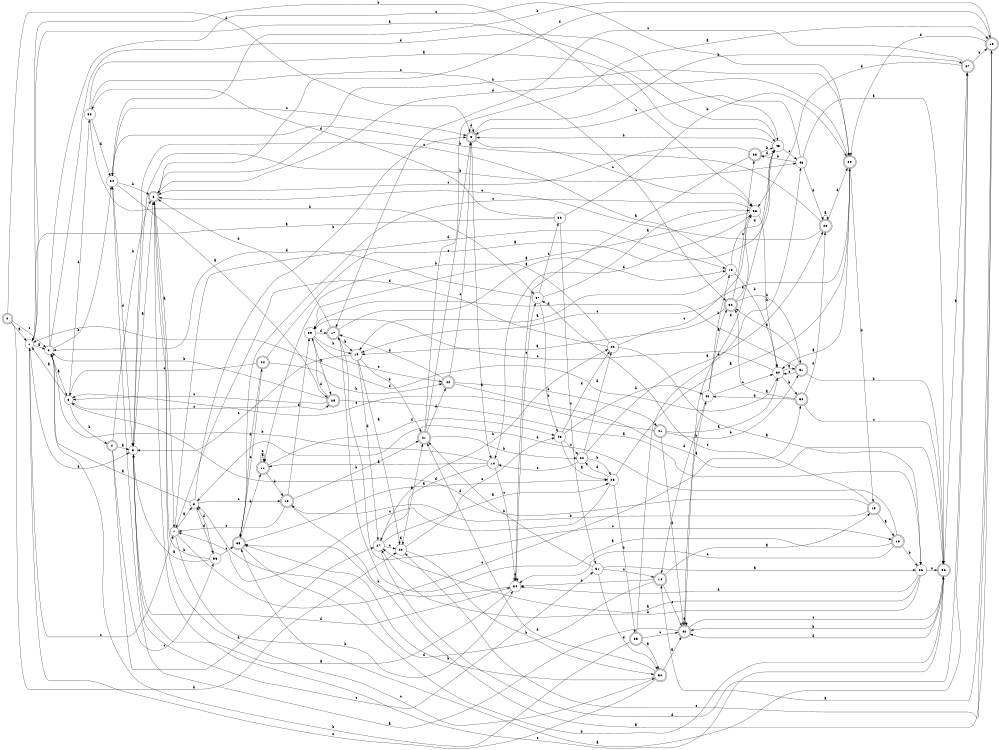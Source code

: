 digraph n46_10 {
__start0 [label="" shape="none"];

rankdir=LR;
size="8,5";

s0 [style="rounded,filled", color="black", fillcolor="white" shape="doublecircle", label="0"];
s1 [style="filled", color="black", fillcolor="white" shape="circle", label="1"];
s2 [style="filled", color="black", fillcolor="white" shape="circle", label="2"];
s3 [style="filled", color="black", fillcolor="white" shape="circle", label="3"];
s4 [style="rounded,filled", color="black", fillcolor="white" shape="doublecircle", label="4"];
s5 [style="filled", color="black", fillcolor="white" shape="circle", label="5"];
s6 [style="rounded,filled", color="black", fillcolor="white" shape="doublecircle", label="6"];
s7 [style="filled", color="black", fillcolor="white" shape="circle", label="7"];
s8 [style="filled", color="black", fillcolor="white" shape="circle", label="8"];
s9 [style="rounded,filled", color="black", fillcolor="white" shape="doublecircle", label="9"];
s10 [style="filled", color="black", fillcolor="white" shape="circle", label="10"];
s11 [style="rounded,filled", color="black", fillcolor="white" shape="doublecircle", label="11"];
s12 [style="rounded,filled", color="black", fillcolor="white" shape="doublecircle", label="12"];
s13 [style="rounded,filled", color="black", fillcolor="white" shape="doublecircle", label="13"];
s14 [style="rounded,filled", color="black", fillcolor="white" shape="doublecircle", label="14"];
s15 [style="rounded,filled", color="black", fillcolor="white" shape="doublecircle", label="15"];
s16 [style="rounded,filled", color="black", fillcolor="white" shape="doublecircle", label="16"];
s17 [style="rounded,filled", color="black", fillcolor="white" shape="doublecircle", label="17"];
s18 [style="filled", color="black", fillcolor="white" shape="circle", label="18"];
s19 [style="filled", color="black", fillcolor="white" shape="circle", label="19"];
s20 [style="filled", color="black", fillcolor="white" shape="circle", label="20"];
s21 [style="rounded,filled", color="black", fillcolor="white" shape="doublecircle", label="21"];
s22 [style="filled", color="black", fillcolor="white" shape="circle", label="22"];
s23 [style="rounded,filled", color="black", fillcolor="white" shape="doublecircle", label="23"];
s24 [style="filled", color="black", fillcolor="white" shape="circle", label="24"];
s25 [style="rounded,filled", color="black", fillcolor="white" shape="doublecircle", label="25"];
s26 [style="filled", color="black", fillcolor="white" shape="circle", label="26"];
s27 [style="filled", color="black", fillcolor="white" shape="circle", label="27"];
s28 [style="filled", color="black", fillcolor="white" shape="circle", label="28"];
s29 [style="rounded,filled", color="black", fillcolor="white" shape="doublecircle", label="29"];
s30 [style="filled", color="black", fillcolor="white" shape="circle", label="30"];
s31 [style="rounded,filled", color="black", fillcolor="white" shape="doublecircle", label="31"];
s32 [style="rounded,filled", color="black", fillcolor="white" shape="doublecircle", label="32"];
s33 [style="rounded,filled", color="black", fillcolor="white" shape="doublecircle", label="33"];
s34 [style="filled", color="black", fillcolor="white" shape="circle", label="34"];
s35 [style="rounded,filled", color="black", fillcolor="white" shape="doublecircle", label="35"];
s36 [style="rounded,filled", color="black", fillcolor="white" shape="doublecircle", label="36"];
s37 [style="rounded,filled", color="black", fillcolor="white" shape="doublecircle", label="37"];
s38 [style="filled", color="black", fillcolor="white" shape="circle", label="38"];
s39 [style="filled", color="black", fillcolor="white" shape="circle", label="39"];
s40 [style="rounded,filled", color="black", fillcolor="white" shape="doublecircle", label="40"];
s41 [style="rounded,filled", color="black", fillcolor="white" shape="doublecircle", label="41"];
s42 [style="rounded,filled", color="black", fillcolor="white" shape="doublecircle", label="42"];
s43 [style="filled", color="black", fillcolor="white" shape="circle", label="43"];
s44 [style="rounded,filled", color="black", fillcolor="white" shape="doublecircle", label="44"];
s45 [style="filled", color="black", fillcolor="white" shape="circle", label="45"];
s46 [style="filled", color="black", fillcolor="white" shape="circle", label="46"];
s47 [style="filled", color="black", fillcolor="white" shape="circle", label="47"];
s48 [style="filled", color="black", fillcolor="white" shape="circle", label="48"];
s49 [style="filled", color="black", fillcolor="white" shape="circle", label="49"];
s50 [style="filled", color="black", fillcolor="white" shape="circle", label="50"];
s51 [style="filled", color="black", fillcolor="white" shape="circle", label="51"];
s52 [style="rounded,filled", color="black", fillcolor="white" shape="doublecircle", label="52"];
s53 [style="filled", color="black", fillcolor="white" shape="circle", label="53"];
s54 [style="rounded,filled", color="black", fillcolor="white" shape="doublecircle", label="54"];
s55 [style="rounded,filled", color="black", fillcolor="white" shape="doublecircle", label="55"];
s56 [style="filled", color="black", fillcolor="white" shape="circle", label="56"];
s0 -> s1 [label="a"];
s0 -> s20 [label="b"];
s0 -> s2 [label="c"];
s0 -> s9 [label="d"];
s1 -> s2 [label="a"];
s1 -> s38 [label="b"];
s1 -> s7 [label="c"];
s1 -> s5 [label="d"];
s2 -> s3 [label="a"];
s2 -> s24 [label="b"];
s2 -> s29 [label="c"];
s2 -> s45 [label="d"];
s3 -> s1 [label="a"];
s3 -> s4 [label="b"];
s3 -> s25 [label="c"];
s3 -> s53 [label="d"];
s4 -> s5 [label="a"];
s4 -> s6 [label="b"];
s4 -> s56 [label="c"];
s4 -> s27 [label="d"];
s5 -> s6 [label="a"];
s5 -> s46 [label="b"];
s5 -> s51 [label="c"];
s5 -> s34 [label="d"];
s6 -> s7 [label="a"];
s6 -> s29 [label="b"];
s6 -> s52 [label="c"];
s6 -> s13 [label="d"];
s7 -> s8 [label="a"];
s7 -> s34 [label="b"];
s7 -> s54 [label="c"];
s7 -> s18 [label="d"];
s8 -> s2 [label="a"];
s8 -> s9 [label="b"];
s8 -> s12 [label="c"];
s8 -> s56 [label="d"];
s9 -> s10 [label="a"];
s9 -> s37 [label="b"];
s9 -> s38 [label="c"];
s9 -> s9 [label="d"];
s10 -> s11 [label="a"];
s10 -> s2 [label="b"];
s10 -> s34 [label="c"];
s10 -> s27 [label="d"];
s11 -> s11 [label="a"];
s11 -> s12 [label="b"];
s11 -> s11 [label="c"];
s11 -> s48 [label="d"];
s12 -> s13 [label="a"];
s12 -> s21 [label="b"];
s12 -> s7 [label="c"];
s12 -> s39 [label="d"];
s13 -> s14 [label="a"];
s13 -> s24 [label="b"];
s13 -> s20 [label="c"];
s13 -> s29 [label="d"];
s14 -> s15 [label="a"];
s14 -> s34 [label="b"];
s14 -> s42 [label="c"];
s14 -> s8 [label="d"];
s15 -> s16 [label="a"];
s15 -> s12 [label="b"];
s15 -> s47 [label="c"];
s15 -> s3 [label="d"];
s16 -> s17 [label="a"];
s16 -> s26 [label="b"];
s16 -> s34 [label="c"];
s16 -> s8 [label="d"];
s17 -> s18 [label="a"];
s17 -> s19 [label="b"];
s17 -> s16 [label="c"];
s17 -> s6 [label="d"];
s18 -> s19 [label="a"];
s18 -> s30 [label="b"];
s18 -> s5 [label="c"];
s18 -> s45 [label="d"];
s19 -> s20 [label="a"];
s19 -> s21 [label="b"];
s19 -> s5 [label="c"];
s19 -> s27 [label="d"];
s20 -> s21 [label="a"];
s20 -> s52 [label="b"];
s20 -> s48 [label="c"];
s20 -> s20 [label="d"];
s21 -> s13 [label="a"];
s21 -> s22 [label="b"];
s21 -> s9 [label="c"];
s21 -> s40 [label="d"];
s22 -> s23 [label="a"];
s22 -> s28 [label="b"];
s22 -> s10 [label="c"];
s22 -> s49 [label="d"];
s23 -> s23 [label="a"];
s23 -> s24 [label="b"];
s23 -> s6 [label="c"];
s23 -> s29 [label="d"];
s24 -> s25 [label="a"];
s24 -> s6 [label="b"];
s24 -> s9 [label="c"];
s24 -> s5 [label="d"];
s25 -> s26 [label="a"];
s25 -> s2 [label="b"];
s25 -> s3 [label="c"];
s25 -> s39 [label="d"];
s26 -> s27 [label="a"];
s26 -> s27 [label="b"];
s26 -> s36 [label="c"];
s26 -> s34 [label="d"];
s27 -> s28 [label="a"];
s27 -> s49 [label="b"];
s27 -> s20 [label="c"];
s27 -> s37 [label="d"];
s28 -> s29 [label="a"];
s28 -> s55 [label="b"];
s28 -> s7 [label="c"];
s28 -> s22 [label="d"];
s29 -> s30 [label="a"];
s29 -> s15 [label="b"];
s29 -> s19 [label="c"];
s29 -> s6 [label="d"];
s30 -> s31 [label="a"];
s30 -> s54 [label="b"];
s30 -> s39 [label="c"];
s30 -> s1 [label="d"];
s31 -> s32 [label="a"];
s31 -> s36 [label="b"];
s31 -> s30 [label="c"];
s31 -> s39 [label="d"];
s32 -> s19 [label="a"];
s32 -> s31 [label="b"];
s32 -> s33 [label="c"];
s32 -> s38 [label="d"];
s33 -> s34 [label="a"];
s33 -> s45 [label="b"];
s33 -> s6 [label="c"];
s33 -> s45 [label="d"];
s34 -> s5 [label="a"];
s34 -> s35 [label="b"];
s34 -> s47 [label="c"];
s34 -> s34 [label="d"];
s35 -> s28 [label="a"];
s35 -> s36 [label="b"];
s35 -> s44 [label="c"];
s35 -> s11 [label="d"];
s36 -> s37 [label="a"];
s36 -> s42 [label="b"];
s36 -> s6 [label="c"];
s36 -> s42 [label="d"];
s37 -> s35 [label="a"];
s37 -> s13 [label="b"];
s37 -> s17 [label="c"];
s37 -> s38 [label="d"];
s38 -> s39 [label="a"];
s38 -> s30 [label="b"];
s38 -> s35 [label="c"];
s38 -> s10 [label="d"];
s39 -> s25 [label="a"];
s39 -> s19 [label="b"];
s39 -> s40 [label="c"];
s39 -> s17 [label="d"];
s40 -> s36 [label="a"];
s40 -> s41 [label="b"];
s40 -> s9 [label="c"];
s40 -> s17 [label="d"];
s41 -> s30 [label="a"];
s41 -> s31 [label="b"];
s41 -> s3 [label="c"];
s41 -> s42 [label="d"];
s42 -> s24 [label="a"];
s42 -> s43 [label="b"];
s42 -> s36 [label="c"];
s42 -> s42 [label="d"];
s43 -> s32 [label="a"];
s43 -> s18 [label="b"];
s43 -> s30 [label="c"];
s43 -> s14 [label="d"];
s44 -> s45 [label="a"];
s44 -> s40 [label="b"];
s44 -> s3 [label="c"];
s44 -> s35 [label="d"];
s45 -> s1 [label="a"];
s45 -> s9 [label="b"];
s45 -> s46 [label="c"];
s45 -> s42 [label="d"];
s46 -> s36 [label="a"];
s46 -> s33 [label="b"];
s46 -> s9 [label="c"];
s46 -> s23 [label="d"];
s47 -> s38 [label="a"];
s47 -> s48 [label="b"];
s47 -> s50 [label="c"];
s47 -> s2 [label="d"];
s48 -> s28 [label="a"];
s48 -> s43 [label="b"];
s48 -> s22 [label="c"];
s48 -> s49 [label="d"];
s49 -> s26 [label="a"];
s49 -> s11 [label="b"];
s49 -> s38 [label="c"];
s49 -> s7 [label="d"];
s50 -> s1 [label="a"];
s50 -> s29 [label="b"];
s50 -> s51 [label="c"];
s50 -> s53 [label="d"];
s51 -> s26 [label="a"];
s51 -> s21 [label="b"];
s51 -> s14 [label="c"];
s51 -> s52 [label="d"];
s52 -> s42 [label="a"];
s52 -> s35 [label="b"];
s52 -> s1 [label="c"];
s52 -> s21 [label="d"];
s53 -> s45 [label="a"];
s53 -> s47 [label="b"];
s53 -> s32 [label="c"];
s53 -> s24 [label="d"];
s54 -> s32 [label="a"];
s54 -> s43 [label="b"];
s54 -> s36 [label="c"];
s54 -> s23 [label="d"];
s55 -> s52 [label="a"];
s55 -> s2 [label="b"];
s55 -> s42 [label="c"];
s55 -> s46 [label="d"];
s56 -> s5 [label="a"];
s56 -> s6 [label="b"];
s56 -> s35 [label="c"];
s56 -> s8 [label="d"];

}